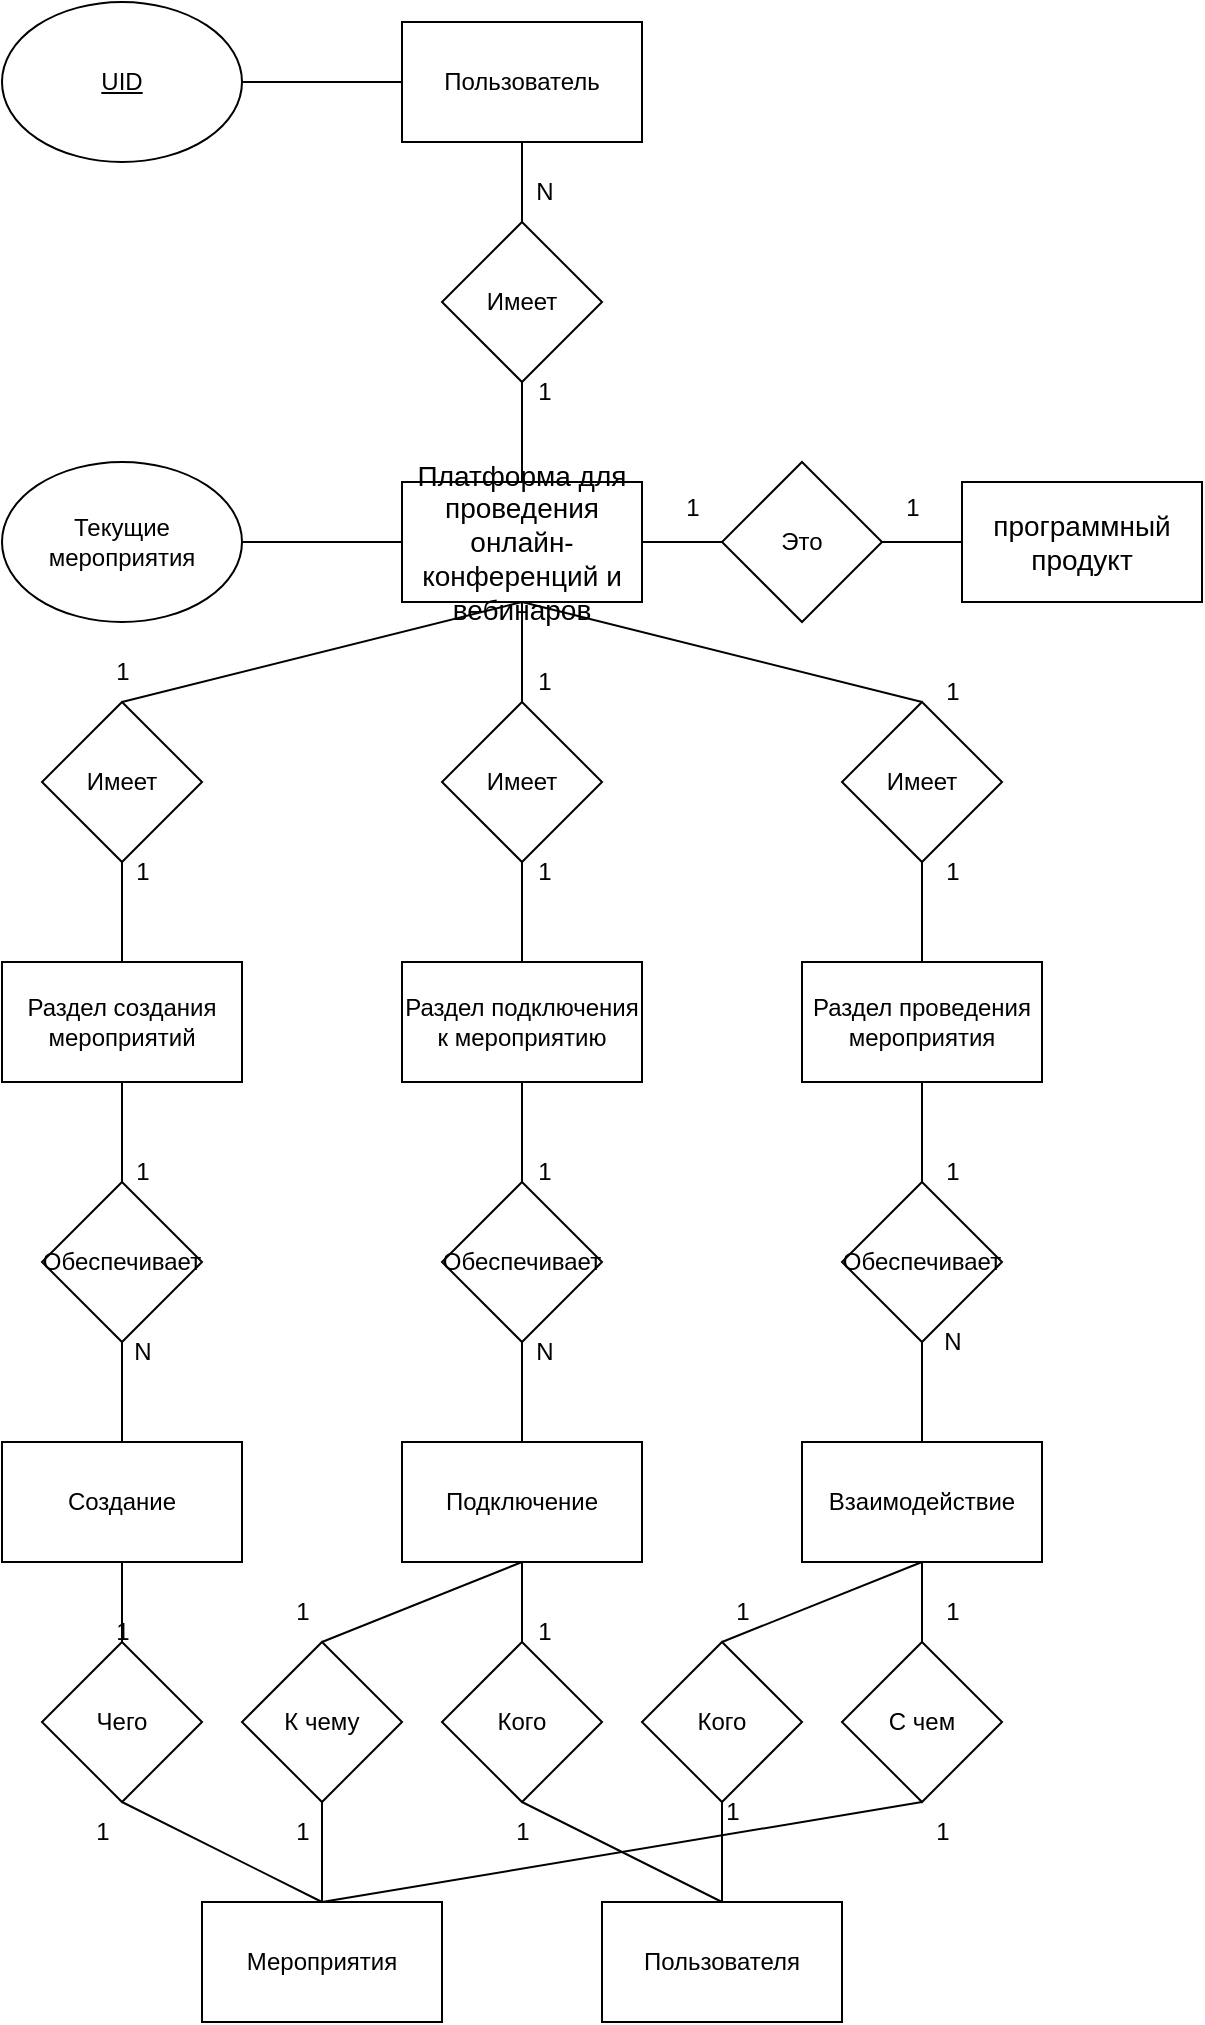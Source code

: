<mxfile version="24.7.16" pages="2">
  <diagram name="Страница — 1" id="t6hJJ-BuAz03yIf88znw">
    <mxGraphModel dx="287" dy="1803" grid="1" gridSize="10" guides="1" tooltips="1" connect="1" arrows="1" fold="1" page="1" pageScale="1" pageWidth="827" pageHeight="1169" math="0" shadow="0">
      <root>
        <mxCell id="0" />
        <mxCell id="1" parent="0" />
        <mxCell id="tXCBi-K8PfVkHzfxkvnE-1" value="&lt;font size=&quot;1&quot;&gt;&lt;span id=&quot;docs-internal-guid-49747214-7fff-b912-0895-c355ea0055af&quot; style=&quot;font-family: Arial, sans-serif; color: rgb(0, 0, 0); background-color: transparent; font-variant: normal; vertical-align: baseline; white-space: pre-wrap; font-size: 14px;&quot;&gt;Платформа для проведения онлайн-конференций и вебинаров&lt;/span&gt;&lt;/font&gt;" style="rounded=0;whiteSpace=wrap;html=1;" parent="1" vertex="1">
          <mxGeometry x="1160" y="170" width="120" height="60" as="geometry" />
        </mxCell>
        <mxCell id="tXCBi-K8PfVkHzfxkvnE-2" value="&lt;div&gt;Это&lt;/div&gt;" style="rhombus;whiteSpace=wrap;html=1;" parent="1" vertex="1">
          <mxGeometry x="1320" y="160" width="80" height="80" as="geometry" />
        </mxCell>
        <mxCell id="tXCBi-K8PfVkHzfxkvnE-3" value="&lt;font style=&quot;font-size: 14px;&quot;&gt;&lt;span id=&quot;docs-internal-guid-01d5fadd-7fff-3363-a5dc-f1946b7d44f7&quot; style=&quot;font-family: Arial, sans-serif; color: rgb(0, 0, 0); background-color: transparent; font-weight: 400; font-style: normal; font-variant: normal; text-decoration: none; vertical-align: baseline; white-space: pre-wrap;&quot;&gt;программный продукт&lt;/span&gt;&lt;/font&gt;" style="rounded=0;whiteSpace=wrap;html=1;" parent="1" vertex="1">
          <mxGeometry x="1440" y="170" width="120" height="60" as="geometry" />
        </mxCell>
        <mxCell id="tXCBi-K8PfVkHzfxkvnE-4" value="" style="endArrow=none;html=1;rounded=0;entryX=0;entryY=0.5;entryDx=0;entryDy=0;exitX=1;exitY=0.5;exitDx=0;exitDy=0;" parent="1" source="tXCBi-K8PfVkHzfxkvnE-1" target="tXCBi-K8PfVkHzfxkvnE-2" edge="1">
          <mxGeometry width="50" height="50" relative="1" as="geometry">
            <mxPoint x="1310" y="380" as="sourcePoint" />
            <mxPoint x="1360" y="330" as="targetPoint" />
          </mxGeometry>
        </mxCell>
        <mxCell id="tXCBi-K8PfVkHzfxkvnE-6" value="" style="endArrow=none;html=1;rounded=0;entryX=0;entryY=0.5;entryDx=0;entryDy=0;exitX=1;exitY=0.5;exitDx=0;exitDy=0;sourcePortConstraint=none;" parent="1" source="tXCBi-K8PfVkHzfxkvnE-2" target="tXCBi-K8PfVkHzfxkvnE-3" edge="1">
          <mxGeometry width="50" height="50" relative="1" as="geometry">
            <mxPoint x="1290" y="380" as="sourcePoint" />
            <mxPoint x="1340" y="330" as="targetPoint" />
          </mxGeometry>
        </mxCell>
        <mxCell id="tXCBi-K8PfVkHzfxkvnE-7" value="1" style="text;html=1;align=center;verticalAlign=middle;resizable=0;points=[];autosize=1;strokeColor=none;fillColor=none;" parent="1" vertex="1">
          <mxGeometry x="1400" y="168" width="30" height="30" as="geometry" />
        </mxCell>
        <mxCell id="tXCBi-K8PfVkHzfxkvnE-8" value="1" style="text;html=1;align=center;verticalAlign=middle;resizable=0;points=[];autosize=1;strokeColor=none;fillColor=none;" parent="1" vertex="1">
          <mxGeometry x="1290" y="168" width="30" height="30" as="geometry" />
        </mxCell>
        <mxCell id="zwsw4wjTyYMqHzjFKAU5-1" value="Текущие мероприятия" style="ellipse;whiteSpace=wrap;html=1;" parent="1" vertex="1">
          <mxGeometry x="960" y="160" width="120" height="80" as="geometry" />
        </mxCell>
        <mxCell id="zwsw4wjTyYMqHzjFKAU5-2" value="" style="endArrow=none;html=1;rounded=0;entryX=0;entryY=0.5;entryDx=0;entryDy=0;exitX=1;exitY=0.5;exitDx=0;exitDy=0;" parent="1" source="zwsw4wjTyYMqHzjFKAU5-1" target="tXCBi-K8PfVkHzfxkvnE-1" edge="1">
          <mxGeometry width="50" height="50" relative="1" as="geometry">
            <mxPoint x="1160" y="290" as="sourcePoint" />
            <mxPoint x="1210" y="240" as="targetPoint" />
          </mxGeometry>
        </mxCell>
        <mxCell id="OBdYbj2N4DS2FOu5Zp3P-1" value="Пользователь" style="rounded=0;whiteSpace=wrap;html=1;" parent="1" vertex="1">
          <mxGeometry x="1160" y="-60" width="120" height="60" as="geometry" />
        </mxCell>
        <mxCell id="OBdYbj2N4DS2FOu5Zp3P-2" value="" style="endArrow=none;html=1;rounded=0;entryX=0.5;entryY=0;entryDx=0;entryDy=0;" parent="1" target="tXCBi-K8PfVkHzfxkvnE-1" edge="1">
          <mxGeometry width="50" height="50" relative="1" as="geometry">
            <mxPoint x="1220" y="110" as="sourcePoint" />
            <mxPoint x="1190" y="310" as="targetPoint" />
          </mxGeometry>
        </mxCell>
        <mxCell id="u9t9k1sXWGZ0uIuAe-nU-1" value="Имеет" style="rhombus;whiteSpace=wrap;html=1;" parent="1" vertex="1">
          <mxGeometry x="1180" y="40" width="80" height="80" as="geometry" />
        </mxCell>
        <mxCell id="u9t9k1sXWGZ0uIuAe-nU-2" value="" style="endArrow=none;html=1;rounded=0;entryX=0.5;entryY=1;entryDx=0;entryDy=0;exitX=0.5;exitY=0;exitDx=0;exitDy=0;" parent="1" source="u9t9k1sXWGZ0uIuAe-nU-1" target="OBdYbj2N4DS2FOu5Zp3P-1" edge="1">
          <mxGeometry width="50" height="50" relative="1" as="geometry">
            <mxPoint x="1120" y="-170" as="sourcePoint" />
            <mxPoint x="1230" y="-190" as="targetPoint" />
          </mxGeometry>
        </mxCell>
        <mxCell id="u9t9k1sXWGZ0uIuAe-nU-3" value="1" style="text;html=1;align=center;verticalAlign=middle;resizable=0;points=[];autosize=1;strokeColor=none;fillColor=none;" parent="1" vertex="1">
          <mxGeometry x="1216" y="110" width="30" height="30" as="geometry" />
        </mxCell>
        <mxCell id="u9t9k1sXWGZ0uIuAe-nU-4" value="N" style="text;html=1;align=center;verticalAlign=middle;resizable=0;points=[];autosize=1;strokeColor=none;fillColor=none;" parent="1" vertex="1">
          <mxGeometry x="1216" y="10" width="30" height="30" as="geometry" />
        </mxCell>
        <mxCell id="u9t9k1sXWGZ0uIuAe-nU-6" value="UID" style="ellipse;whiteSpace=wrap;html=1;fontStyle=4" parent="1" vertex="1">
          <mxGeometry x="960" y="-70" width="120" height="80" as="geometry" />
        </mxCell>
        <mxCell id="u9t9k1sXWGZ0uIuAe-nU-7" value="" style="endArrow=none;html=1;rounded=0;exitX=1;exitY=0.5;exitDx=0;exitDy=0;entryX=0;entryY=0.5;entryDx=0;entryDy=0;" parent="1" source="u9t9k1sXWGZ0uIuAe-nU-6" target="OBdYbj2N4DS2FOu5Zp3P-1" edge="1">
          <mxGeometry width="50" height="50" relative="1" as="geometry">
            <mxPoint x="1140" y="-40" as="sourcePoint" />
            <mxPoint x="1190" y="-90" as="targetPoint" />
          </mxGeometry>
        </mxCell>
        <mxCell id="jG5blb8nydTaeb3VNkNM-2" value="Раздел создания мероприятий" style="rounded=0;whiteSpace=wrap;html=1;" parent="1" vertex="1">
          <mxGeometry x="960" y="410" width="120" height="60" as="geometry" />
        </mxCell>
        <mxCell id="jG5blb8nydTaeb3VNkNM-3" value="Раздел подключения к мероприятию" style="rounded=0;whiteSpace=wrap;html=1;" parent="1" vertex="1">
          <mxGeometry x="1160" y="410" width="120" height="60" as="geometry" />
        </mxCell>
        <mxCell id="jG5blb8nydTaeb3VNkNM-4" value="Раздел проведения мероприятия" style="rounded=0;whiteSpace=wrap;html=1;" parent="1" vertex="1">
          <mxGeometry x="1360" y="410" width="120" height="60" as="geometry" />
        </mxCell>
        <mxCell id="jG5blb8nydTaeb3VNkNM-6" value="Имеет" style="rhombus;whiteSpace=wrap;html=1;" parent="1" vertex="1">
          <mxGeometry x="1180" y="280" width="80" height="80" as="geometry" />
        </mxCell>
        <mxCell id="jG5blb8nydTaeb3VNkNM-7" value="Имеет" style="rhombus;whiteSpace=wrap;html=1;" parent="1" vertex="1">
          <mxGeometry x="1380" y="280" width="80" height="80" as="geometry" />
        </mxCell>
        <mxCell id="jG5blb8nydTaeb3VNkNM-8" value="Имеет" style="rhombus;whiteSpace=wrap;html=1;" parent="1" vertex="1">
          <mxGeometry x="980" y="280" width="80" height="80" as="geometry" />
        </mxCell>
        <mxCell id="jG5blb8nydTaeb3VNkNM-9" style="edgeStyle=orthogonalEdgeStyle;rounded=0;orthogonalLoop=1;jettySize=auto;html=1;exitX=0.5;exitY=1;exitDx=0;exitDy=0;" parent="1" source="tXCBi-K8PfVkHzfxkvnE-1" target="tXCBi-K8PfVkHzfxkvnE-1" edge="1">
          <mxGeometry relative="1" as="geometry" />
        </mxCell>
        <mxCell id="jG5blb8nydTaeb3VNkNM-10" value="" style="endArrow=none;html=1;rounded=0;entryX=0.5;entryY=1;entryDx=0;entryDy=0;exitX=0.5;exitY=0;exitDx=0;exitDy=0;" parent="1" source="jG5blb8nydTaeb3VNkNM-8" target="tXCBi-K8PfVkHzfxkvnE-1" edge="1">
          <mxGeometry width="50" height="50" relative="1" as="geometry">
            <mxPoint x="1110" y="310" as="sourcePoint" />
            <mxPoint x="1160" y="260" as="targetPoint" />
          </mxGeometry>
        </mxCell>
        <mxCell id="jG5blb8nydTaeb3VNkNM-11" value="" style="endArrow=none;html=1;rounded=0;entryX=0.5;entryY=1;entryDx=0;entryDy=0;exitX=0.5;exitY=0;exitDx=0;exitDy=0;" parent="1" source="jG5blb8nydTaeb3VNkNM-7" target="tXCBi-K8PfVkHzfxkvnE-1" edge="1">
          <mxGeometry width="50" height="50" relative="1" as="geometry">
            <mxPoint x="1020" y="310" as="sourcePoint" />
            <mxPoint x="1230" y="240" as="targetPoint" />
          </mxGeometry>
        </mxCell>
        <mxCell id="jG5blb8nydTaeb3VNkNM-12" value="" style="endArrow=none;html=1;rounded=0;" parent="1" source="jG5blb8nydTaeb3VNkNM-6" edge="1">
          <mxGeometry width="50" height="50" relative="1" as="geometry">
            <mxPoint x="1030" y="320" as="sourcePoint" />
            <mxPoint x="1220" y="230" as="targetPoint" />
          </mxGeometry>
        </mxCell>
        <mxCell id="jG5blb8nydTaeb3VNkNM-15" value="" style="endArrow=none;html=1;rounded=0;entryX=0.5;entryY=1;entryDx=0;entryDy=0;exitX=0.5;exitY=0;exitDx=0;exitDy=0;" parent="1" source="jG5blb8nydTaeb3VNkNM-3" edge="1">
          <mxGeometry width="50" height="50" relative="1" as="geometry">
            <mxPoint x="1220" y="420" as="sourcePoint" />
            <mxPoint x="1220" y="360" as="targetPoint" />
          </mxGeometry>
        </mxCell>
        <mxCell id="jG5blb8nydTaeb3VNkNM-16" value="" style="endArrow=none;html=1;rounded=0;entryX=0.5;entryY=1;entryDx=0;entryDy=0;exitX=0.5;exitY=0;exitDx=0;exitDy=0;" parent="1" source="jG5blb8nydTaeb3VNkNM-4" target="jG5blb8nydTaeb3VNkNM-7" edge="1">
          <mxGeometry width="50" height="50" relative="1" as="geometry">
            <mxPoint x="1220" y="430" as="sourcePoint" />
            <mxPoint x="1220" y="370" as="targetPoint" />
          </mxGeometry>
        </mxCell>
        <mxCell id="jG5blb8nydTaeb3VNkNM-17" value="" style="endArrow=none;html=1;rounded=0;entryX=0.5;entryY=1;entryDx=0;entryDy=0;exitX=0.5;exitY=0;exitDx=0;exitDy=0;" parent="1" source="jG5blb8nydTaeb3VNkNM-2" target="jG5blb8nydTaeb3VNkNM-8" edge="1">
          <mxGeometry width="50" height="50" relative="1" as="geometry">
            <mxPoint x="1250" y="430" as="sourcePoint" />
            <mxPoint x="1250" y="370" as="targetPoint" />
          </mxGeometry>
        </mxCell>
        <mxCell id="rphBF5vqDto7ksjo73aM-1" value="1" style="text;html=1;align=center;verticalAlign=middle;resizable=0;points=[];autosize=1;strokeColor=none;fillColor=none;" parent="1" vertex="1">
          <mxGeometry x="1216" y="255" width="30" height="30" as="geometry" />
        </mxCell>
        <mxCell id="rphBF5vqDto7ksjo73aM-2" value="1" style="text;html=1;align=center;verticalAlign=middle;resizable=0;points=[];autosize=1;strokeColor=none;fillColor=none;" parent="1" vertex="1">
          <mxGeometry x="1216" y="350" width="30" height="30" as="geometry" />
        </mxCell>
        <mxCell id="rphBF5vqDto7ksjo73aM-3" value="1" style="text;html=1;align=center;verticalAlign=middle;resizable=0;points=[];autosize=1;strokeColor=none;fillColor=none;" parent="1" vertex="1">
          <mxGeometry x="1420" y="350" width="30" height="30" as="geometry" />
        </mxCell>
        <mxCell id="rphBF5vqDto7ksjo73aM-4" value="1" style="text;html=1;align=center;verticalAlign=middle;resizable=0;points=[];autosize=1;strokeColor=none;fillColor=none;" parent="1" vertex="1">
          <mxGeometry x="1420" y="260" width="30" height="30" as="geometry" />
        </mxCell>
        <mxCell id="rphBF5vqDto7ksjo73aM-5" value="1" style="text;html=1;align=center;verticalAlign=middle;resizable=0;points=[];autosize=1;strokeColor=none;fillColor=none;" parent="1" vertex="1">
          <mxGeometry x="1005" y="250" width="30" height="30" as="geometry" />
        </mxCell>
        <mxCell id="rphBF5vqDto7ksjo73aM-6" value="1" style="text;html=1;align=center;verticalAlign=middle;resizable=0;points=[];autosize=1;strokeColor=none;fillColor=none;" parent="1" vertex="1">
          <mxGeometry x="1015" y="350" width="30" height="30" as="geometry" />
        </mxCell>
        <mxCell id="rphBF5vqDto7ksjo73aM-8" value="Обеспечивает" style="rhombus;whiteSpace=wrap;html=1;" parent="1" vertex="1">
          <mxGeometry x="980" y="520" width="80" height="80" as="geometry" />
        </mxCell>
        <mxCell id="rphBF5vqDto7ksjo73aM-10" value="" style="endArrow=none;html=1;rounded=0;entryX=0.5;entryY=1;entryDx=0;entryDy=0;exitX=0.5;exitY=0;exitDx=0;exitDy=0;" parent="1" source="rphBF5vqDto7ksjo73aM-8" target="jG5blb8nydTaeb3VNkNM-2" edge="1">
          <mxGeometry width="50" height="50" relative="1" as="geometry">
            <mxPoint x="1030" y="425" as="sourcePoint" />
            <mxPoint x="1030" y="375" as="targetPoint" />
          </mxGeometry>
        </mxCell>
        <mxCell id="rphBF5vqDto7ksjo73aM-11" value="Обеспечивает" style="rhombus;whiteSpace=wrap;html=1;" parent="1" vertex="1">
          <mxGeometry x="1380" y="520" width="80" height="80" as="geometry" />
        </mxCell>
        <mxCell id="rphBF5vqDto7ksjo73aM-12" value="" style="endArrow=none;html=1;rounded=0;exitX=0.5;exitY=0;exitDx=0;exitDy=0;entryX=0.5;entryY=1;entryDx=0;entryDy=0;" parent="1" source="rphBF5vqDto7ksjo73aM-11" target="jG5blb8nydTaeb3VNkNM-4" edge="1">
          <mxGeometry width="50" height="50" relative="1" as="geometry">
            <mxPoint x="1430" y="425" as="sourcePoint" />
            <mxPoint x="1460" y="500" as="targetPoint" />
          </mxGeometry>
        </mxCell>
        <mxCell id="rphBF5vqDto7ksjo73aM-13" value="Обеспечивает" style="rhombus;whiteSpace=wrap;html=1;" parent="1" vertex="1">
          <mxGeometry x="1180" y="520" width="80" height="80" as="geometry" />
        </mxCell>
        <mxCell id="rphBF5vqDto7ksjo73aM-14" value="" style="endArrow=none;html=1;rounded=0;exitX=0.5;exitY=0;exitDx=0;exitDy=0;entryX=0.5;entryY=1;entryDx=0;entryDy=0;" parent="1" source="rphBF5vqDto7ksjo73aM-13" target="jG5blb8nydTaeb3VNkNM-3" edge="1">
          <mxGeometry width="50" height="50" relative="1" as="geometry">
            <mxPoint x="1230" y="425" as="sourcePoint" />
            <mxPoint x="1240" y="510" as="targetPoint" />
          </mxGeometry>
        </mxCell>
        <mxCell id="rphBF5vqDto7ksjo73aM-15" value="Создание" style="rounded=0;whiteSpace=wrap;html=1;" parent="1" vertex="1">
          <mxGeometry x="960" y="650" width="120" height="60" as="geometry" />
        </mxCell>
        <mxCell id="rphBF5vqDto7ksjo73aM-16" value="" style="endArrow=none;html=1;rounded=0;entryX=0.5;entryY=1;entryDx=0;entryDy=0;exitX=0.5;exitY=0;exitDx=0;exitDy=0;" parent="1" source="rphBF5vqDto7ksjo73aM-15" target="rphBF5vqDto7ksjo73aM-8" edge="1">
          <mxGeometry width="50" height="50" relative="1" as="geometry">
            <mxPoint x="1030" y="560" as="sourcePoint" />
            <mxPoint x="1030" y="485" as="targetPoint" />
          </mxGeometry>
        </mxCell>
        <mxCell id="rphBF5vqDto7ksjo73aM-17" value="Чего" style="rhombus;whiteSpace=wrap;html=1;" parent="1" vertex="1">
          <mxGeometry x="980" y="750" width="80" height="80" as="geometry" />
        </mxCell>
        <mxCell id="rphBF5vqDto7ksjo73aM-18" value="" style="endArrow=none;html=1;rounded=0;entryX=0.5;entryY=1;entryDx=0;entryDy=0;exitX=0.5;exitY=0;exitDx=0;exitDy=0;" parent="1" source="rphBF5vqDto7ksjo73aM-17" target="rphBF5vqDto7ksjo73aM-15" edge="1">
          <mxGeometry width="50" height="50" relative="1" as="geometry">
            <mxPoint x="1020" y="700" as="sourcePoint" />
            <mxPoint x="1020" y="640" as="targetPoint" />
          </mxGeometry>
        </mxCell>
        <mxCell id="rphBF5vqDto7ksjo73aM-19" value="Мероприятия" style="rounded=0;whiteSpace=wrap;html=1;" parent="1" vertex="1">
          <mxGeometry x="1060" y="880" width="120" height="60" as="geometry" />
        </mxCell>
        <mxCell id="rphBF5vqDto7ksjo73aM-20" value="" style="endArrow=none;html=1;rounded=0;entryX=0.5;entryY=1;entryDx=0;entryDy=0;exitX=0.5;exitY=0;exitDx=0;exitDy=0;" parent="1" source="rphBF5vqDto7ksjo73aM-19" target="rphBF5vqDto7ksjo73aM-17" edge="1">
          <mxGeometry width="50" height="50" relative="1" as="geometry">
            <mxPoint x="1020" y="800" as="sourcePoint" />
            <mxPoint x="1020" y="760" as="targetPoint" />
          </mxGeometry>
        </mxCell>
        <mxCell id="rphBF5vqDto7ksjo73aM-21" value="Подключение" style="rounded=0;whiteSpace=wrap;html=1;" parent="1" vertex="1">
          <mxGeometry x="1160" y="650" width="120" height="60" as="geometry" />
        </mxCell>
        <mxCell id="rphBF5vqDto7ksjo73aM-22" value="" style="endArrow=none;html=1;rounded=0;entryX=0.5;entryY=1;entryDx=0;entryDy=0;exitX=0.5;exitY=0;exitDx=0;exitDy=0;" parent="1" source="rphBF5vqDto7ksjo73aM-21" target="rphBF5vqDto7ksjo73aM-13" edge="1">
          <mxGeometry width="50" height="50" relative="1" as="geometry">
            <mxPoint x="1020" y="650" as="sourcePoint" />
            <mxPoint x="1020" y="600" as="targetPoint" />
          </mxGeometry>
        </mxCell>
        <mxCell id="rphBF5vqDto7ksjo73aM-23" value="Кого" style="rhombus;whiteSpace=wrap;html=1;" parent="1" vertex="1">
          <mxGeometry x="1180" y="750" width="80" height="80" as="geometry" />
        </mxCell>
        <mxCell id="rphBF5vqDto7ksjo73aM-24" value="К чему" style="rhombus;whiteSpace=wrap;html=1;" parent="1" vertex="1">
          <mxGeometry x="1080" y="750" width="80" height="80" as="geometry" />
        </mxCell>
        <mxCell id="rphBF5vqDto7ksjo73aM-25" value="" style="endArrow=none;html=1;rounded=0;entryX=0.5;entryY=1;entryDx=0;entryDy=0;exitX=0.5;exitY=0;exitDx=0;exitDy=0;" parent="1" source="rphBF5vqDto7ksjo73aM-24" target="rphBF5vqDto7ksjo73aM-21" edge="1">
          <mxGeometry width="50" height="50" relative="1" as="geometry">
            <mxPoint x="1020" y="760" as="sourcePoint" />
            <mxPoint x="1020" y="710" as="targetPoint" />
          </mxGeometry>
        </mxCell>
        <mxCell id="rphBF5vqDto7ksjo73aM-26" value="" style="endArrow=none;html=1;rounded=0;entryX=0.5;entryY=1;entryDx=0;entryDy=0;exitX=0.5;exitY=0;exitDx=0;exitDy=0;" parent="1" source="rphBF5vqDto7ksjo73aM-23" target="rphBF5vqDto7ksjo73aM-21" edge="1">
          <mxGeometry width="50" height="50" relative="1" as="geometry">
            <mxPoint x="1120" y="760" as="sourcePoint" />
            <mxPoint x="1230" y="710" as="targetPoint" />
          </mxGeometry>
        </mxCell>
        <mxCell id="rphBF5vqDto7ksjo73aM-27" value="Пользователя" style="rounded=0;whiteSpace=wrap;html=1;" parent="1" vertex="1">
          <mxGeometry x="1260" y="880" width="120" height="60" as="geometry" />
        </mxCell>
        <mxCell id="rphBF5vqDto7ksjo73aM-28" value="" style="endArrow=none;html=1;rounded=0;entryX=0.5;entryY=1;entryDx=0;entryDy=0;exitX=0.5;exitY=0;exitDx=0;exitDy=0;" parent="1" source="rphBF5vqDto7ksjo73aM-19" target="rphBF5vqDto7ksjo73aM-24" edge="1">
          <mxGeometry width="50" height="50" relative="1" as="geometry">
            <mxPoint x="1020" y="890" as="sourcePoint" />
            <mxPoint x="1020" y="840" as="targetPoint" />
          </mxGeometry>
        </mxCell>
        <mxCell id="rphBF5vqDto7ksjo73aM-29" value="" style="endArrow=none;html=1;rounded=0;entryX=0.5;entryY=1;entryDx=0;entryDy=0;exitX=0.5;exitY=0;exitDx=0;exitDy=0;" parent="1" source="rphBF5vqDto7ksjo73aM-27" target="rphBF5vqDto7ksjo73aM-23" edge="1">
          <mxGeometry width="50" height="50" relative="1" as="geometry">
            <mxPoint x="1020" y="890" as="sourcePoint" />
            <mxPoint x="1120" y="840" as="targetPoint" />
          </mxGeometry>
        </mxCell>
        <mxCell id="rphBF5vqDto7ksjo73aM-30" value="1" style="text;html=1;align=center;verticalAlign=middle;resizable=0;points=[];autosize=1;strokeColor=none;fillColor=none;" parent="1" vertex="1">
          <mxGeometry x="1015" y="500" width="30" height="30" as="geometry" />
        </mxCell>
        <mxCell id="rphBF5vqDto7ksjo73aM-31" value="N" style="text;html=1;align=center;verticalAlign=middle;resizable=0;points=[];autosize=1;strokeColor=none;fillColor=none;" parent="1" vertex="1">
          <mxGeometry x="1015" y="590" width="30" height="30" as="geometry" />
        </mxCell>
        <mxCell id="rphBF5vqDto7ksjo73aM-32" value="1" style="text;html=1;align=center;verticalAlign=middle;resizable=0;points=[];autosize=1;strokeColor=none;fillColor=none;" parent="1" vertex="1">
          <mxGeometry x="1005" y="730" width="30" height="30" as="geometry" />
        </mxCell>
        <mxCell id="rphBF5vqDto7ksjo73aM-33" value="1" style="text;html=1;align=center;verticalAlign=middle;resizable=0;points=[];autosize=1;strokeColor=none;fillColor=none;" parent="1" vertex="1">
          <mxGeometry x="995" y="830" width="30" height="30" as="geometry" />
        </mxCell>
        <mxCell id="rphBF5vqDto7ksjo73aM-34" value="1" style="text;html=1;align=center;verticalAlign=middle;resizable=0;points=[];autosize=1;strokeColor=none;fillColor=none;" parent="1" vertex="1">
          <mxGeometry x="1216" y="500" width="30" height="30" as="geometry" />
        </mxCell>
        <mxCell id="rphBF5vqDto7ksjo73aM-35" value="N" style="text;html=1;align=center;verticalAlign=middle;resizable=0;points=[];autosize=1;strokeColor=none;fillColor=none;" parent="1" vertex="1">
          <mxGeometry x="1216" y="590" width="30" height="30" as="geometry" />
        </mxCell>
        <mxCell id="rphBF5vqDto7ksjo73aM-36" value="1" style="text;html=1;align=center;verticalAlign=middle;resizable=0;points=[];autosize=1;strokeColor=none;fillColor=none;" parent="1" vertex="1">
          <mxGeometry x="1216" y="730" width="30" height="30" as="geometry" />
        </mxCell>
        <mxCell id="rphBF5vqDto7ksjo73aM-37" value="1" style="text;html=1;align=center;verticalAlign=middle;resizable=0;points=[];autosize=1;strokeColor=none;fillColor=none;" parent="1" vertex="1">
          <mxGeometry x="1095" y="720" width="30" height="30" as="geometry" />
        </mxCell>
        <mxCell id="rphBF5vqDto7ksjo73aM-38" value="1" style="text;html=1;align=center;verticalAlign=middle;resizable=0;points=[];autosize=1;strokeColor=none;fillColor=none;" parent="1" vertex="1">
          <mxGeometry x="1095" y="830" width="30" height="30" as="geometry" />
        </mxCell>
        <mxCell id="rphBF5vqDto7ksjo73aM-39" value="1" style="text;html=1;align=center;verticalAlign=middle;resizable=0;points=[];autosize=1;strokeColor=none;fillColor=none;" parent="1" vertex="1">
          <mxGeometry x="1205" y="830" width="30" height="30" as="geometry" />
        </mxCell>
        <mxCell id="rphBF5vqDto7ksjo73aM-40" value="Взаимодействие" style="rounded=0;whiteSpace=wrap;html=1;" parent="1" vertex="1">
          <mxGeometry x="1360" y="650" width="120" height="60" as="geometry" />
        </mxCell>
        <mxCell id="rphBF5vqDto7ksjo73aM-41" value="Кого" style="rhombus;whiteSpace=wrap;html=1;" parent="1" vertex="1">
          <mxGeometry x="1280" y="750" width="80" height="80" as="geometry" />
        </mxCell>
        <mxCell id="rphBF5vqDto7ksjo73aM-42" value="С чем" style="rhombus;whiteSpace=wrap;html=1;" parent="1" vertex="1">
          <mxGeometry x="1380" y="750" width="80" height="80" as="geometry" />
        </mxCell>
        <mxCell id="rphBF5vqDto7ksjo73aM-43" value="" style="endArrow=none;html=1;rounded=0;entryX=0.5;entryY=1;entryDx=0;entryDy=0;exitX=0.5;exitY=0;exitDx=0;exitDy=0;" parent="1" source="rphBF5vqDto7ksjo73aM-41" target="rphBF5vqDto7ksjo73aM-40" edge="1">
          <mxGeometry width="50" height="50" relative="1" as="geometry">
            <mxPoint x="1230" y="760" as="sourcePoint" />
            <mxPoint x="1230" y="710" as="targetPoint" />
          </mxGeometry>
        </mxCell>
        <mxCell id="rphBF5vqDto7ksjo73aM-44" value="" style="endArrow=none;html=1;rounded=0;exitX=0.5;exitY=0;exitDx=0;exitDy=0;entryX=0.5;entryY=1;entryDx=0;entryDy=0;" parent="1" source="rphBF5vqDto7ksjo73aM-42" target="rphBF5vqDto7ksjo73aM-40" edge="1">
          <mxGeometry width="50" height="50" relative="1" as="geometry">
            <mxPoint x="1340" y="760" as="sourcePoint" />
            <mxPoint x="1450" y="730" as="targetPoint" />
          </mxGeometry>
        </mxCell>
        <mxCell id="rphBF5vqDto7ksjo73aM-45" value="" style="endArrow=none;html=1;rounded=0;entryX=0.5;entryY=1;entryDx=0;entryDy=0;exitX=0.5;exitY=0;exitDx=0;exitDy=0;" parent="1" source="rphBF5vqDto7ksjo73aM-27" target="rphBF5vqDto7ksjo73aM-41" edge="1">
          <mxGeometry width="50" height="50" relative="1" as="geometry">
            <mxPoint x="1220" y="880" as="sourcePoint" />
            <mxPoint x="1440" y="710" as="targetPoint" />
          </mxGeometry>
        </mxCell>
        <mxCell id="rphBF5vqDto7ksjo73aM-46" value="" style="endArrow=none;html=1;rounded=0;entryX=0.5;entryY=1;entryDx=0;entryDy=0;exitX=0.5;exitY=0;exitDx=0;exitDy=0;" parent="1" source="rphBF5vqDto7ksjo73aM-19" target="rphBF5vqDto7ksjo73aM-42" edge="1">
          <mxGeometry width="50" height="50" relative="1" as="geometry">
            <mxPoint x="1340" y="890" as="sourcePoint" />
            <mxPoint x="1340" y="840" as="targetPoint" />
          </mxGeometry>
        </mxCell>
        <mxCell id="rphBF5vqDto7ksjo73aM-47" value="1" style="text;html=1;align=center;verticalAlign=middle;resizable=0;points=[];autosize=1;strokeColor=none;fillColor=none;" parent="1" vertex="1">
          <mxGeometry x="1315" y="720" width="30" height="30" as="geometry" />
        </mxCell>
        <mxCell id="rphBF5vqDto7ksjo73aM-48" value="1" style="text;html=1;align=center;verticalAlign=middle;resizable=0;points=[];autosize=1;strokeColor=none;fillColor=none;" parent="1" vertex="1">
          <mxGeometry x="1420" y="720" width="30" height="30" as="geometry" />
        </mxCell>
        <mxCell id="rphBF5vqDto7ksjo73aM-49" value="1" style="text;html=1;align=center;verticalAlign=middle;resizable=0;points=[];autosize=1;strokeColor=none;fillColor=none;" parent="1" vertex="1">
          <mxGeometry x="1415" y="830" width="30" height="30" as="geometry" />
        </mxCell>
        <mxCell id="rphBF5vqDto7ksjo73aM-50" value="1" style="text;html=1;align=center;verticalAlign=middle;resizable=0;points=[];autosize=1;strokeColor=none;fillColor=none;" parent="1" vertex="1">
          <mxGeometry x="1310" y="820" width="30" height="30" as="geometry" />
        </mxCell>
        <mxCell id="rphBF5vqDto7ksjo73aM-51" value="" style="endArrow=none;html=1;rounded=0;entryX=0.5;entryY=1;entryDx=0;entryDy=0;exitX=0.5;exitY=0;exitDx=0;exitDy=0;" parent="1" source="rphBF5vqDto7ksjo73aM-40" target="rphBF5vqDto7ksjo73aM-11" edge="1">
          <mxGeometry width="50" height="50" relative="1" as="geometry">
            <mxPoint x="1330" y="760" as="sourcePoint" />
            <mxPoint x="1430" y="710" as="targetPoint" />
          </mxGeometry>
        </mxCell>
        <mxCell id="rphBF5vqDto7ksjo73aM-52" value="N" style="text;html=1;align=center;verticalAlign=middle;resizable=0;points=[];autosize=1;strokeColor=none;fillColor=none;" parent="1" vertex="1">
          <mxGeometry x="1420" y="585" width="30" height="30" as="geometry" />
        </mxCell>
        <mxCell id="rphBF5vqDto7ksjo73aM-53" value="1" style="text;html=1;align=center;verticalAlign=middle;resizable=0;points=[];autosize=1;strokeColor=none;fillColor=none;" parent="1" vertex="1">
          <mxGeometry x="1420" y="500" width="30" height="30" as="geometry" />
        </mxCell>
      </root>
    </mxGraphModel>
  </diagram>
  <diagram id="CpulXWmUfAoIBuQIBR0p" name="Страница — 2">
    <mxGraphModel dx="1941" dy="634" grid="1" gridSize="10" guides="1" tooltips="1" connect="1" arrows="1" fold="1" page="1" pageScale="1" pageWidth="827" pageHeight="1169" math="0" shadow="0">
      <root>
        <mxCell id="0" />
        <mxCell id="1" parent="0" />
        <mxCell id="_vykkSeHL0QJ4ZjWRuhM-1" value="&lt;div&gt;&lt;font style=&quot;font-size: 14px;&quot;&gt;Создаёт&lt;/font&gt;&lt;/div&gt;" style="rhombus;whiteSpace=wrap;html=1;" parent="1" vertex="1">
          <mxGeometry x="-120" y="280" width="80" height="80" as="geometry" />
        </mxCell>
        <mxCell id="_vykkSeHL0QJ4ZjWRuhM-2" value="" style="endArrow=none;html=1;rounded=0;entryX=0.5;entryY=1;entryDx=0;entryDy=0;exitX=0.5;exitY=0;exitDx=0;exitDy=0;" parent="1" source="_vykkSeHL0QJ4ZjWRuhM-1" target="_vykkSeHL0QJ4ZjWRuhM-34" edge="1">
          <mxGeometry width="50" height="50" relative="1" as="geometry">
            <mxPoint x="270" y="310" as="sourcePoint" />
            <mxPoint x="320" y="260" as="targetPoint" />
          </mxGeometry>
        </mxCell>
        <mxCell id="_vykkSeHL0QJ4ZjWRuhM-3" value="Зритель" style="rounded=0;whiteSpace=wrap;html=1;fontSize=14;" parent="1" vertex="1">
          <mxGeometry x="500" y="390" width="120" height="60" as="geometry" />
        </mxCell>
        <mxCell id="_vykkSeHL0QJ4ZjWRuhM-4" value="Мероприятие" style="rounded=0;whiteSpace=wrap;html=1;fontSize=14;" parent="1" vertex="1">
          <mxGeometry x="20" y="390" width="120" height="60" as="geometry" />
        </mxCell>
        <mxCell id="_vykkSeHL0QJ4ZjWRuhM-5" value="" style="endArrow=none;html=1;rounded=0;entryX=0.5;entryY=1;entryDx=0;entryDy=0;exitX=0.5;exitY=0;exitDx=0;exitDy=0;" parent="1" source="_vykkSeHL0QJ4ZjWRuhM-4" target="_vykkSeHL0QJ4ZjWRuhM-1" edge="1">
          <mxGeometry width="50" height="50" relative="1" as="geometry">
            <mxPoint x="-80" y="390" as="sourcePoint" />
            <mxPoint x="10" y="250" as="targetPoint" />
          </mxGeometry>
        </mxCell>
        <mxCell id="_vykkSeHL0QJ4ZjWRuhM-6" value="" style="endArrow=none;html=1;rounded=0;entryX=0.5;entryY=1;entryDx=0;entryDy=0;exitX=0.5;exitY=0;exitDx=0;exitDy=0;" parent="1" source="_vykkSeHL0QJ4ZjWRuhM-7" target="_vykkSeHL0QJ4ZjWRuhM-34" edge="1">
          <mxGeometry width="50" height="50" relative="1" as="geometry">
            <mxPoint x="460" y="260" as="sourcePoint" />
            <mxPoint x="300" y="260" as="targetPoint" />
          </mxGeometry>
        </mxCell>
        <mxCell id="_vykkSeHL0QJ4ZjWRuhM-7" value="&lt;div&gt;Управляет&lt;/div&gt;" style="rhombus;whiteSpace=wrap;html=1;fontSize=14;" parent="1" vertex="1">
          <mxGeometry x="200" y="280" width="80" height="80" as="geometry" />
        </mxCell>
        <mxCell id="_vykkSeHL0QJ4ZjWRuhM-8" value="" style="endArrow=none;html=1;rounded=0;entryX=0.5;entryY=1;entryDx=0;entryDy=0;exitX=0.5;exitY=0;exitDx=0;exitDy=0;" parent="1" source="_vykkSeHL0QJ4ZjWRuhM-4" target="_vykkSeHL0QJ4ZjWRuhM-7" edge="1">
          <mxGeometry width="50" height="50" relative="1" as="geometry">
            <mxPoint x="50" y="450" as="sourcePoint" />
            <mxPoint x="100" y="400" as="targetPoint" />
          </mxGeometry>
        </mxCell>
        <mxCell id="_vykkSeHL0QJ4ZjWRuhM-9" value="Приглашает" style="rhombus;whiteSpace=wrap;html=1;fontSize=14;" parent="1" vertex="1">
          <mxGeometry x="520" y="280" width="80" height="80" as="geometry" />
        </mxCell>
        <mxCell id="_vykkSeHL0QJ4ZjWRuhM-10" value="" style="endArrow=none;html=1;rounded=0;exitX=0.5;exitY=0;exitDx=0;exitDy=0;entryX=0.5;entryY=1;entryDx=0;entryDy=0;" parent="1" source="_vykkSeHL0QJ4ZjWRuhM-9" target="_vykkSeHL0QJ4ZjWRuhM-34" edge="1">
          <mxGeometry width="50" height="50" relative="1" as="geometry">
            <mxPoint x="777" y="460" as="sourcePoint" />
            <mxPoint x="887" y="230" as="targetPoint" />
          </mxGeometry>
        </mxCell>
        <mxCell id="_vykkSeHL0QJ4ZjWRuhM-11" value="" style="endArrow=none;html=1;rounded=0;entryX=0.5;entryY=1;entryDx=0;entryDy=0;exitX=0.5;exitY=0;exitDx=0;exitDy=0;" parent="1" source="_vykkSeHL0QJ4ZjWRuhM-3" target="_vykkSeHL0QJ4ZjWRuhM-9" edge="1">
          <mxGeometry width="50" height="50" relative="1" as="geometry">
            <mxPoint x="210" y="450" as="sourcePoint" />
            <mxPoint x="260" y="400" as="targetPoint" />
          </mxGeometry>
        </mxCell>
        <mxCell id="_vykkSeHL0QJ4ZjWRuhM-12" value="1" style="text;html=1;align=center;verticalAlign=middle;resizable=0;points=[];autosize=1;strokeColor=none;fillColor=none;" parent="1" vertex="1">
          <mxGeometry x="-95" y="250" width="30" height="30" as="geometry" />
        </mxCell>
        <mxCell id="_vykkSeHL0QJ4ZjWRuhM-13" value="1" style="text;html=1;align=center;verticalAlign=middle;resizable=0;points=[];autosize=1;strokeColor=none;fillColor=none;" parent="1" vertex="1">
          <mxGeometry x="-95" y="360" width="30" height="30" as="geometry" />
        </mxCell>
        <mxCell id="_vykkSeHL0QJ4ZjWRuhM-14" value="1" style="text;html=1;align=center;verticalAlign=middle;resizable=0;points=[];autosize=1;strokeColor=none;fillColor=none;" parent="1" vertex="1">
          <mxGeometry x="225" y="360" width="30" height="30" as="geometry" />
        </mxCell>
        <mxCell id="_vykkSeHL0QJ4ZjWRuhM-15" value="N" style="text;html=1;align=center;verticalAlign=middle;resizable=0;points=[];autosize=1;strokeColor=none;fillColor=none;" parent="1" vertex="1">
          <mxGeometry x="560" y="360" width="30" height="30" as="geometry" />
        </mxCell>
        <mxCell id="_vykkSeHL0QJ4ZjWRuhM-16" value="1" style="text;html=1;align=center;verticalAlign=middle;resizable=0;points=[];autosize=1;strokeColor=none;fillColor=none;" parent="1" vertex="1">
          <mxGeometry x="230" y="250" width="30" height="30" as="geometry" />
        </mxCell>
        <mxCell id="_vykkSeHL0QJ4ZjWRuhM-17" value="1" style="text;html=1;align=center;verticalAlign=middle;resizable=0;points=[];autosize=1;strokeColor=none;fillColor=none;" parent="1" vertex="1">
          <mxGeometry x="545" y="250" width="30" height="30" as="geometry" />
        </mxCell>
        <mxCell id="_vykkSeHL0QJ4ZjWRuhM-18" value="Название" style="ellipse;whiteSpace=wrap;html=1;fontSize=14;" parent="1" vertex="1">
          <mxGeometry x="90" y="480" width="120" height="80" as="geometry" />
        </mxCell>
        <mxCell id="_vykkSeHL0QJ4ZjWRuhM-19" value="Время начала" style="ellipse;whiteSpace=wrap;html=1;fontSize=14;" parent="1" vertex="1">
          <mxGeometry x="230" y="480" width="120" height="80" as="geometry" />
        </mxCell>
        <mxCell id="_vykkSeHL0QJ4ZjWRuhM-20" value="Описание" style="ellipse;whiteSpace=wrap;html=1;fontSize=14;" parent="1" vertex="1">
          <mxGeometry x="-50" y="480" width="120" height="80" as="geometry" />
        </mxCell>
        <mxCell id="_vykkSeHL0QJ4ZjWRuhM-21" value="Трансляция" style="ellipse;whiteSpace=wrap;html=1;fontSize=14;" parent="1" vertex="1">
          <mxGeometry x="-190" y="480" width="120" height="80" as="geometry" />
        </mxCell>
        <mxCell id="_vykkSeHL0QJ4ZjWRuhM-22" value="&lt;u&gt;Код мероприятия&lt;/u&gt;" style="ellipse;whiteSpace=wrap;html=1;fontSize=14;" parent="1" vertex="1">
          <mxGeometry x="90" y="580" width="120" height="80" as="geometry" />
        </mxCell>
        <mxCell id="_vykkSeHL0QJ4ZjWRuhM-23" value="Тип" style="ellipse;whiteSpace=wrap;html=1;fontSize=14;" parent="1" vertex="1">
          <mxGeometry x="230" y="580" width="120" height="80" as="geometry" />
        </mxCell>
        <mxCell id="_vykkSeHL0QJ4ZjWRuhM-24" value="" style="endArrow=none;html=1;rounded=0;entryX=0.5;entryY=1;entryDx=0;entryDy=0;exitX=0.5;exitY=0;exitDx=0;exitDy=0;" parent="1" source="_vykkSeHL0QJ4ZjWRuhM-20" target="_vykkSeHL0QJ4ZjWRuhM-4" edge="1">
          <mxGeometry width="50" height="50" relative="1" as="geometry">
            <mxPoint x="150" y="610" as="sourcePoint" />
            <mxPoint x="200" y="560" as="targetPoint" />
          </mxGeometry>
        </mxCell>
        <mxCell id="_vykkSeHL0QJ4ZjWRuhM-25" value="" style="endArrow=none;html=1;rounded=0;entryX=0.5;entryY=1;entryDx=0;entryDy=0;exitX=0.5;exitY=0;exitDx=0;exitDy=0;" parent="1" source="_vykkSeHL0QJ4ZjWRuhM-18" target="_vykkSeHL0QJ4ZjWRuhM-4" edge="1">
          <mxGeometry width="50" height="50" relative="1" as="geometry">
            <mxPoint x="20" y="490" as="sourcePoint" />
            <mxPoint x="90" y="460" as="targetPoint" />
          </mxGeometry>
        </mxCell>
        <mxCell id="_vykkSeHL0QJ4ZjWRuhM-26" value="" style="endArrow=none;html=1;rounded=0;exitX=0.5;exitY=0;exitDx=0;exitDy=0;" parent="1" source="_vykkSeHL0QJ4ZjWRuhM-19" edge="1">
          <mxGeometry width="50" height="50" relative="1" as="geometry">
            <mxPoint x="30" y="500" as="sourcePoint" />
            <mxPoint x="80" y="450" as="targetPoint" />
          </mxGeometry>
        </mxCell>
        <mxCell id="_vykkSeHL0QJ4ZjWRuhM-27" value="" style="endArrow=none;html=1;rounded=0;exitX=0.5;exitY=0;exitDx=0;exitDy=0;" parent="1" source="_vykkSeHL0QJ4ZjWRuhM-22" edge="1">
          <mxGeometry width="50" height="50" relative="1" as="geometry">
            <mxPoint x="40" y="510" as="sourcePoint" />
            <mxPoint x="80" y="450" as="targetPoint" />
          </mxGeometry>
        </mxCell>
        <mxCell id="_vykkSeHL0QJ4ZjWRuhM-28" value="" style="endArrow=none;html=1;rounded=0;exitX=0.5;exitY=0;exitDx=0;exitDy=0;" parent="1" source="_vykkSeHL0QJ4ZjWRuhM-23" edge="1">
          <mxGeometry width="50" height="50" relative="1" as="geometry">
            <mxPoint x="50" y="520" as="sourcePoint" />
            <mxPoint x="80" y="450" as="targetPoint" />
          </mxGeometry>
        </mxCell>
        <mxCell id="_vykkSeHL0QJ4ZjWRuhM-29" value="" style="endArrow=none;html=1;rounded=0;exitX=0.5;exitY=0;exitDx=0;exitDy=0;" parent="1" source="_vykkSeHL0QJ4ZjWRuhM-21" edge="1">
          <mxGeometry width="50" height="50" relative="1" as="geometry">
            <mxPoint x="60" y="530" as="sourcePoint" />
            <mxPoint x="80" y="450" as="targetPoint" />
          </mxGeometry>
        </mxCell>
        <mxCell id="_vykkSeHL0QJ4ZjWRuhM-30" value="Количество кадров в секунду" style="ellipse;whiteSpace=wrap;html=1;fontSize=14;" parent="1" vertex="1">
          <mxGeometry x="-120" y="580" width="120" height="80" as="geometry" />
        </mxCell>
        <mxCell id="_vykkSeHL0QJ4ZjWRuhM-31" value="Качество изображения" style="ellipse;whiteSpace=wrap;html=1;fontSize=14;" parent="1" vertex="1">
          <mxGeometry x="-260" y="580" width="120" height="80" as="geometry" />
        </mxCell>
        <mxCell id="_vykkSeHL0QJ4ZjWRuhM-32" value="" style="endArrow=none;html=1;rounded=0;entryX=0.5;entryY=1;entryDx=0;entryDy=0;exitX=0.5;exitY=0;exitDx=0;exitDy=0;" parent="1" source="_vykkSeHL0QJ4ZjWRuhM-30" target="_vykkSeHL0QJ4ZjWRuhM-21" edge="1">
          <mxGeometry width="50" height="50" relative="1" as="geometry">
            <mxPoint x="70" y="540" as="sourcePoint" />
            <mxPoint x="140" y="510" as="targetPoint" />
          </mxGeometry>
        </mxCell>
        <mxCell id="_vykkSeHL0QJ4ZjWRuhM-33" value="" style="endArrow=none;html=1;rounded=0;entryX=0.5;entryY=1;entryDx=0;entryDy=0;exitX=0.5;exitY=0;exitDx=0;exitDy=0;" parent="1" source="_vykkSeHL0QJ4ZjWRuhM-31" target="_vykkSeHL0QJ4ZjWRuhM-21" edge="1">
          <mxGeometry width="50" height="50" relative="1" as="geometry">
            <mxPoint x="80" y="550" as="sourcePoint" />
            <mxPoint x="150" y="520" as="targetPoint" />
          </mxGeometry>
        </mxCell>
        <mxCell id="_vykkSeHL0QJ4ZjWRuhM-34" value="&lt;div style=&quot;font-size: 14px;&quot;&gt;Ведущий&lt;/div&gt;" style="whiteSpace=wrap;html=1;fontSize=14;" parent="1" vertex="1">
          <mxGeometry x="180" y="150" width="120" height="60" as="geometry" />
        </mxCell>
        <mxCell id="_vykkSeHL0QJ4ZjWRuhM-35" value="&lt;div&gt;Участвует&lt;/div&gt;" style="rhombus;whiteSpace=wrap;html=1;fontSize=14;" parent="1" vertex="1">
          <mxGeometry x="280" y="380" width="80" height="80" as="geometry" />
        </mxCell>
        <mxCell id="_vykkSeHL0QJ4ZjWRuhM-36" value="" style="endArrow=none;html=1;rounded=0;entryX=0;entryY=0.5;entryDx=0;entryDy=0;exitX=1;exitY=0.5;exitDx=0;exitDy=0;" parent="1" source="_vykkSeHL0QJ4ZjWRuhM-35" target="_vykkSeHL0QJ4ZjWRuhM-3" edge="1">
          <mxGeometry width="50" height="50" relative="1" as="geometry">
            <mxPoint x="440" y="460" as="sourcePoint" />
            <mxPoint x="490" y="410" as="targetPoint" />
          </mxGeometry>
        </mxCell>
        <mxCell id="_vykkSeHL0QJ4ZjWRuhM-37" value="" style="endArrow=none;html=1;rounded=0;entryX=1;entryY=0.5;entryDx=0;entryDy=0;exitX=0;exitY=0.5;exitDx=0;exitDy=0;" parent="1" source="_vykkSeHL0QJ4ZjWRuhM-35" target="_vykkSeHL0QJ4ZjWRuhM-4" edge="1">
          <mxGeometry width="50" height="50" relative="1" as="geometry">
            <mxPoint x="370" y="430" as="sourcePoint" />
            <mxPoint x="510" y="430" as="targetPoint" />
          </mxGeometry>
        </mxCell>
        <mxCell id="_vykkSeHL0QJ4ZjWRuhM-38" value="N" style="text;html=1;align=center;verticalAlign=middle;resizable=0;points=[];autosize=1;strokeColor=none;fillColor=none;" parent="1" vertex="1">
          <mxGeometry x="350" y="390" width="30" height="30" as="geometry" />
        </mxCell>
        <mxCell id="_vykkSeHL0QJ4ZjWRuhM-39" value="1" style="text;html=1;align=center;verticalAlign=middle;resizable=0;points=[];autosize=1;strokeColor=none;fillColor=none;" parent="1" vertex="1">
          <mxGeometry x="260" y="390" width="30" height="30" as="geometry" />
        </mxCell>
        <mxCell id="Tk6zy6pVGiUUt2ci_Hb9-2" value="&lt;div&gt;Чат&lt;/div&gt;" style="rounded=0;whiteSpace=wrap;html=1;" parent="1" vertex="1">
          <mxGeometry x="-260" y="390" width="120" height="60" as="geometry" />
        </mxCell>
        <mxCell id="Tk6zy6pVGiUUt2ci_Hb9-3" value="Имеет" style="rhombus;whiteSpace=wrap;html=1;" parent="1" vertex="1">
          <mxGeometry x="-100" y="380" width="80" height="80" as="geometry" />
        </mxCell>
        <mxCell id="Tk6zy6pVGiUUt2ci_Hb9-4" value="" style="endArrow=none;html=1;rounded=0;entryX=0;entryY=0.5;entryDx=0;entryDy=0;exitX=1;exitY=0.5;exitDx=0;exitDy=0;" parent="1" source="Tk6zy6pVGiUUt2ci_Hb9-3" target="_vykkSeHL0QJ4ZjWRuhM-4" edge="1">
          <mxGeometry width="50" height="50" relative="1" as="geometry">
            <mxPoint x="-70" y="460" as="sourcePoint" />
            <mxPoint x="-20" y="410" as="targetPoint" />
          </mxGeometry>
        </mxCell>
        <mxCell id="Tk6zy6pVGiUUt2ci_Hb9-5" value="" style="endArrow=none;html=1;rounded=0;entryX=0;entryY=0.5;entryDx=0;entryDy=0;exitX=1;exitY=0.5;exitDx=0;exitDy=0;" parent="1" source="Tk6zy6pVGiUUt2ci_Hb9-2" target="Tk6zy6pVGiUUt2ci_Hb9-3" edge="1">
          <mxGeometry width="50" height="50" relative="1" as="geometry">
            <mxPoint x="-10" y="430" as="sourcePoint" />
            <mxPoint x="30" y="430" as="targetPoint" />
          </mxGeometry>
        </mxCell>
        <mxCell id="Tk6zy6pVGiUUt2ci_Hb9-6" value="1" style="text;html=1;align=center;verticalAlign=middle;resizable=0;points=[];autosize=1;strokeColor=none;fillColor=none;" parent="1" vertex="1">
          <mxGeometry x="-30" y="400" width="30" height="30" as="geometry" />
        </mxCell>
        <mxCell id="Tk6zy6pVGiUUt2ci_Hb9-7" value="1" style="text;html=1;align=center;verticalAlign=middle;resizable=0;points=[];autosize=1;strokeColor=none;fillColor=none;" parent="1" vertex="1">
          <mxGeometry x="-120" y="400" width="30" height="30" as="geometry" />
        </mxCell>
        <mxCell id="Tk6zy6pVGiUUt2ci_Hb9-9" value="Имеет" style="rhombus;whiteSpace=wrap;html=1;" parent="1" vertex="1">
          <mxGeometry x="-380" y="380" width="80" height="80" as="geometry" />
        </mxCell>
        <mxCell id="Tk6zy6pVGiUUt2ci_Hb9-10" value="" style="endArrow=none;html=1;rounded=0;exitX=1;exitY=0.5;exitDx=0;exitDy=0;entryX=0;entryY=0.5;entryDx=0;entryDy=0;" parent="1" source="Tk6zy6pVGiUUt2ci_Hb9-9" target="Tk6zy6pVGiUUt2ci_Hb9-2" edge="1">
          <mxGeometry width="50" height="50" relative="1" as="geometry">
            <mxPoint x="-350" y="460" as="sourcePoint" />
            <mxPoint x="-290" y="440" as="targetPoint" />
          </mxGeometry>
        </mxCell>
        <mxCell id="Tk6zy6pVGiUUt2ci_Hb9-11" value="" style="endArrow=none;html=1;rounded=0;entryX=0;entryY=0.5;entryDx=0;entryDy=0;exitX=1;exitY=0.5;exitDx=0;exitDy=0;" parent="1" source="Tk6zy6pVGiUUt2ci_Hb9-15" target="Tk6zy6pVGiUUt2ci_Hb9-9" edge="1">
          <mxGeometry width="50" height="50" relative="1" as="geometry">
            <mxPoint x="-420" y="420" as="sourcePoint" />
            <mxPoint x="-250" y="430" as="targetPoint" />
          </mxGeometry>
        </mxCell>
        <mxCell id="Tk6zy6pVGiUUt2ci_Hb9-12" value="1" style="text;html=1;align=center;verticalAlign=middle;resizable=0;points=[];autosize=1;strokeColor=none;fillColor=none;" parent="1" vertex="1">
          <mxGeometry x="-310" y="400" width="30" height="30" as="geometry" />
        </mxCell>
        <mxCell id="Tk6zy6pVGiUUt2ci_Hb9-13" value="1" style="text;html=1;align=center;verticalAlign=middle;resizable=0;points=[];autosize=1;strokeColor=none;fillColor=none;" parent="1" vertex="1">
          <mxGeometry x="-400" y="400" width="30" height="30" as="geometry" />
        </mxCell>
        <mxCell id="Tk6zy6pVGiUUt2ci_Hb9-15" value="История сообщений" style="rounded=0;whiteSpace=wrap;html=1;" parent="1" vertex="1">
          <mxGeometry x="-540" y="390" width="120" height="60" as="geometry" />
        </mxCell>
        <mxCell id="Tk6zy6pVGiUUt2ci_Hb9-16" value="Сообщение" style="rounded=0;whiteSpace=wrap;html=1;" parent="1" vertex="1">
          <mxGeometry x="-540" y="590" width="120" height="60" as="geometry" />
        </mxCell>
        <mxCell id="Tk6zy6pVGiUUt2ci_Hb9-17" value="Состоит из" style="rhombus;whiteSpace=wrap;html=1;" parent="1" vertex="1">
          <mxGeometry x="-520" y="480" width="80" height="80" as="geometry" />
        </mxCell>
        <mxCell id="Tk6zy6pVGiUUt2ci_Hb9-19" value="" style="endArrow=none;html=1;rounded=0;entryX=0.5;entryY=0;entryDx=0;entryDy=0;exitX=0.5;exitY=1;exitDx=0;exitDy=0;" parent="1" source="Tk6zy6pVGiUUt2ci_Hb9-15" target="Tk6zy6pVGiUUt2ci_Hb9-17" edge="1">
          <mxGeometry width="50" height="50" relative="1" as="geometry">
            <mxPoint x="-410" y="430" as="sourcePoint" />
            <mxPoint x="-370" y="430" as="targetPoint" />
          </mxGeometry>
        </mxCell>
        <mxCell id="Tk6zy6pVGiUUt2ci_Hb9-20" value="" style="endArrow=none;html=1;rounded=0;entryX=0.5;entryY=0;entryDx=0;entryDy=0;exitX=0.5;exitY=1;exitDx=0;exitDy=0;" parent="1" source="Tk6zy6pVGiUUt2ci_Hb9-17" target="Tk6zy6pVGiUUt2ci_Hb9-16" edge="1">
          <mxGeometry width="50" height="50" relative="1" as="geometry">
            <mxPoint x="-400" y="440" as="sourcePoint" />
            <mxPoint x="-360" y="440" as="targetPoint" />
          </mxGeometry>
        </mxCell>
        <mxCell id="Tk6zy6pVGiUUt2ci_Hb9-21" value="Время отправки" style="ellipse;whiteSpace=wrap;html=1;" parent="1" vertex="1">
          <mxGeometry x="-540" y="680" width="120" height="80" as="geometry" />
        </mxCell>
        <mxCell id="Tk6zy6pVGiUUt2ci_Hb9-22" value="&lt;div&gt;Текст&lt;/div&gt;" style="ellipse;whiteSpace=wrap;html=1;" parent="1" vertex="1">
          <mxGeometry x="-680" y="680" width="120" height="80" as="geometry" />
        </mxCell>
        <mxCell id="Tk6zy6pVGiUUt2ci_Hb9-23" value="Автор" style="ellipse;whiteSpace=wrap;html=1;" parent="1" vertex="1">
          <mxGeometry x="-400" y="680" width="120" height="80" as="geometry" />
        </mxCell>
        <mxCell id="Tk6zy6pVGiUUt2ci_Hb9-24" value="" style="endArrow=none;html=1;rounded=0;entryX=0.5;entryY=0;entryDx=0;entryDy=0;exitX=0.5;exitY=1;exitDx=0;exitDy=0;" parent="1" source="Tk6zy6pVGiUUt2ci_Hb9-16" target="Tk6zy6pVGiUUt2ci_Hb9-21" edge="1">
          <mxGeometry width="50" height="50" relative="1" as="geometry">
            <mxPoint x="-460" y="660" as="sourcePoint" />
            <mxPoint x="-470" y="600" as="targetPoint" />
          </mxGeometry>
        </mxCell>
        <mxCell id="Tk6zy6pVGiUUt2ci_Hb9-26" value="" style="endArrow=none;html=1;rounded=0;entryX=0.5;entryY=0;entryDx=0;entryDy=0;exitX=0.5;exitY=1;exitDx=0;exitDy=0;" parent="1" source="Tk6zy6pVGiUUt2ci_Hb9-16" target="Tk6zy6pVGiUUt2ci_Hb9-23" edge="1">
          <mxGeometry width="50" height="50" relative="1" as="geometry">
            <mxPoint x="-470" y="660" as="sourcePoint" />
            <mxPoint x="-470" y="690" as="targetPoint" />
          </mxGeometry>
        </mxCell>
        <mxCell id="Tk6zy6pVGiUUt2ci_Hb9-27" value="" style="endArrow=none;html=1;rounded=0;entryX=0.5;entryY=0;entryDx=0;entryDy=0;exitX=0.5;exitY=1;exitDx=0;exitDy=0;" parent="1" source="Tk6zy6pVGiUUt2ci_Hb9-16" target="Tk6zy6pVGiUUt2ci_Hb9-22" edge="1">
          <mxGeometry width="50" height="50" relative="1" as="geometry">
            <mxPoint x="-470" y="660" as="sourcePoint" />
            <mxPoint x="-330" y="690" as="targetPoint" />
          </mxGeometry>
        </mxCell>
        <mxCell id="OOXVT4dD8RTD4SABgN8W-1" value="Имя" style="ellipse;whiteSpace=wrap;html=1;" parent="1" vertex="1">
          <mxGeometry x="500" y="480" width="120" height="80" as="geometry" />
        </mxCell>
        <mxCell id="OOXVT4dD8RTD4SABgN8W-2" value="" style="endArrow=none;html=1;rounded=0;entryX=0.5;entryY=1;entryDx=0;entryDy=0;exitX=0.5;exitY=0;exitDx=0;exitDy=0;" parent="1" source="OOXVT4dD8RTD4SABgN8W-1" target="_vykkSeHL0QJ4ZjWRuhM-3" edge="1">
          <mxGeometry width="50" height="50" relative="1" as="geometry">
            <mxPoint x="390" y="480" as="sourcePoint" />
            <mxPoint x="440" y="430" as="targetPoint" />
          </mxGeometry>
        </mxCell>
      </root>
    </mxGraphModel>
  </diagram>
</mxfile>
